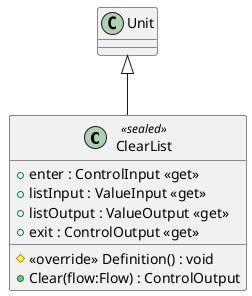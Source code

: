 @startuml
class ClearList <<sealed>> {
    + enter : ControlInput <<get>>
    + listInput : ValueInput <<get>>
    + listOutput : ValueOutput <<get>>
    + exit : ControlOutput <<get>>
    # <<override>> Definition() : void
    + Clear(flow:Flow) : ControlOutput
}
Unit <|-- ClearList
@enduml

